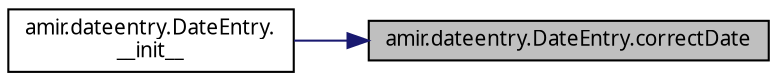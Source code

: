 digraph "amir.dateentry.DateEntry.correctDate"
{
 // LATEX_PDF_SIZE
  edge [fontname="FreeSans.ttf",fontsize="10",labelfontname="FreeSans.ttf",labelfontsize="10"];
  node [fontname="FreeSans.ttf",fontsize="10",shape=record];
  rankdir="RL";
  Node1 [label="amir.dateentry.DateEntry.correctDate",height=0.2,width=0.4,color="black", fillcolor="grey75", style="filled", fontcolor="black",tooltip=" "];
  Node1 -> Node2 [dir="back",color="midnightblue",fontsize="10",style="solid",fontname="FreeSans.ttf"];
  Node2 [label="amir.dateentry.DateEntry.\l__init__",height=0.2,width=0.4,color="black", fillcolor="white", style="filled",URL="$classamir_1_1dateentry_1_1_date_entry.html#a7c57358bce67d5e3f2e563cb333ab405",tooltip=" "];
}
